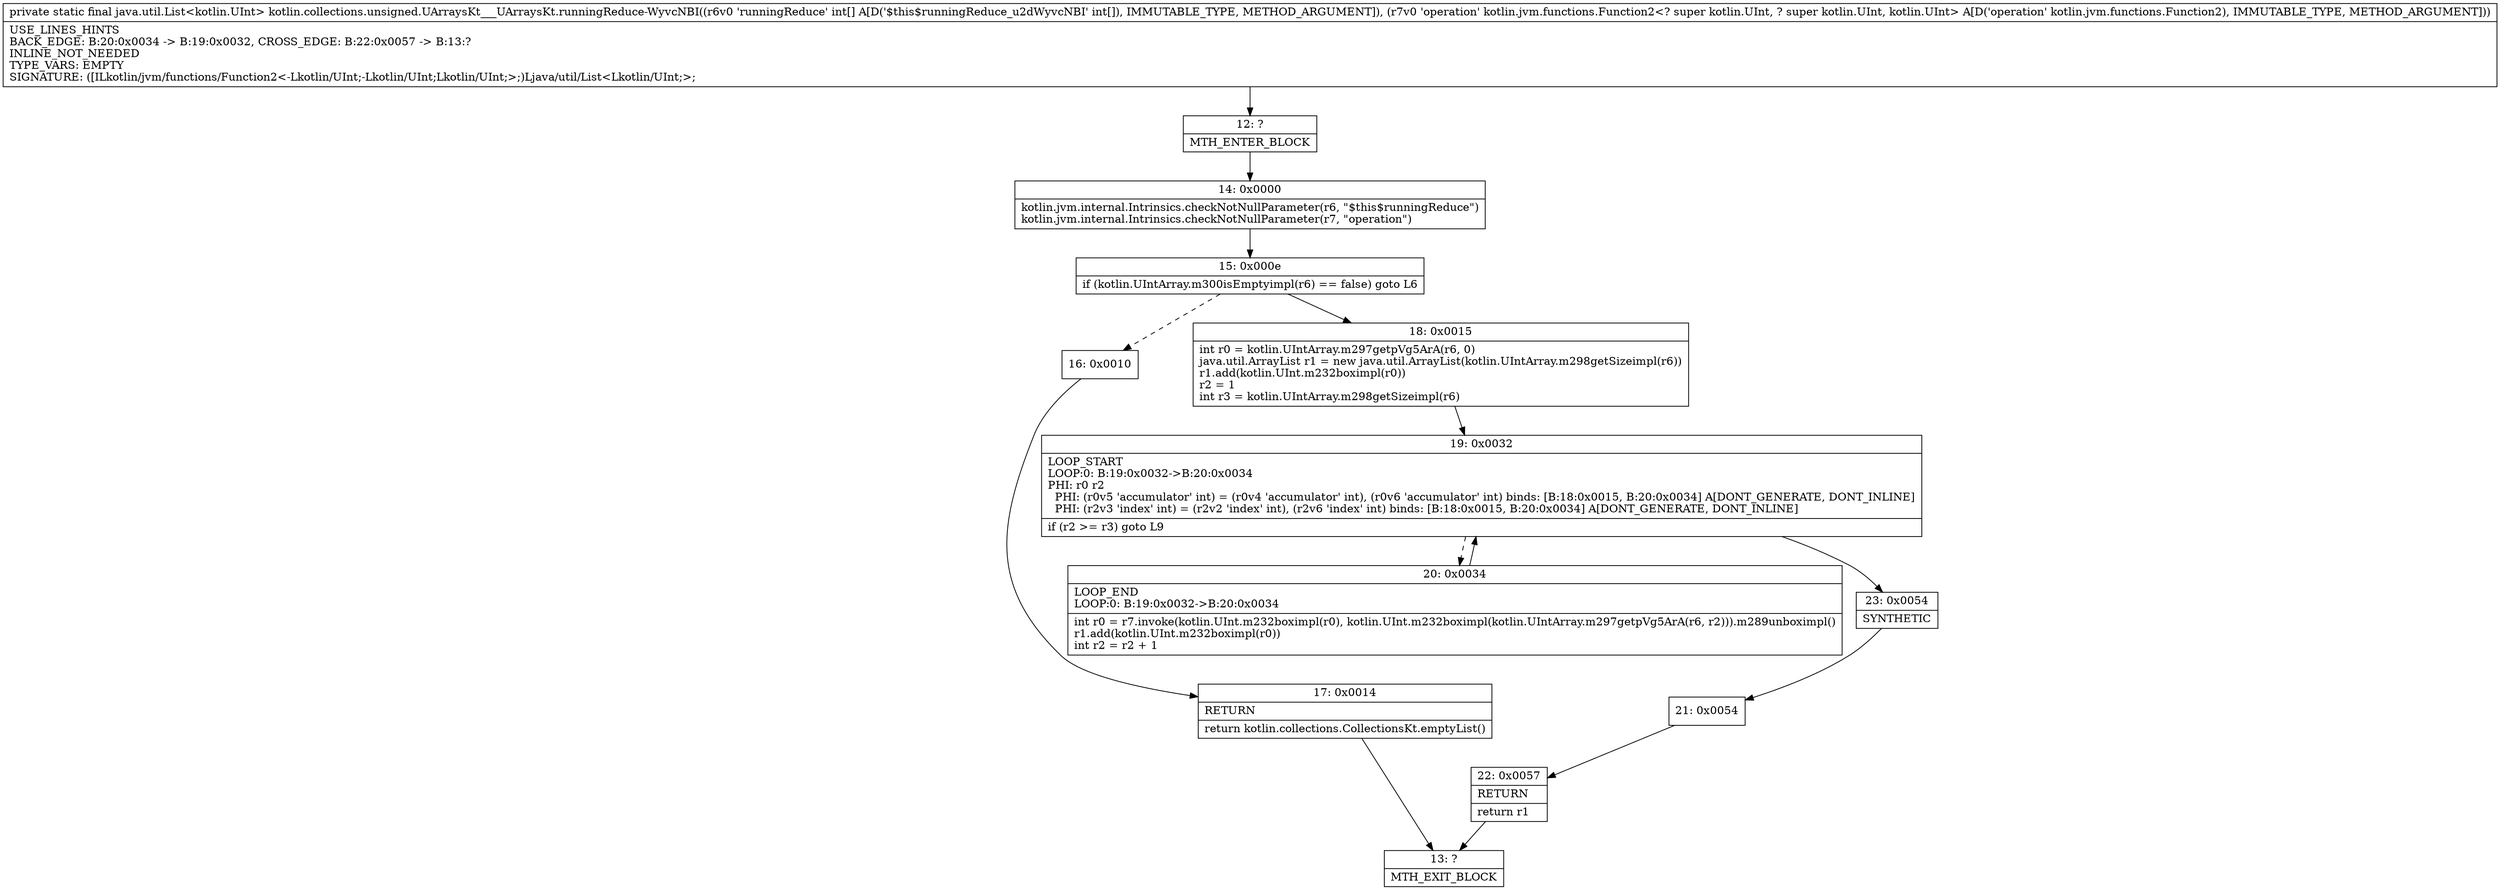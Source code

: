 digraph "CFG forkotlin.collections.unsigned.UArraysKt___UArraysKt.runningReduce\-WyvcNBI([ILkotlin\/jvm\/functions\/Function2;)Ljava\/util\/List;" {
Node_12 [shape=record,label="{12\:\ ?|MTH_ENTER_BLOCK\l}"];
Node_14 [shape=record,label="{14\:\ 0x0000|kotlin.jvm.internal.Intrinsics.checkNotNullParameter(r6, \"$this$runningReduce\")\lkotlin.jvm.internal.Intrinsics.checkNotNullParameter(r7, \"operation\")\l}"];
Node_15 [shape=record,label="{15\:\ 0x000e|if (kotlin.UIntArray.m300isEmptyimpl(r6) == false) goto L6\l}"];
Node_16 [shape=record,label="{16\:\ 0x0010}"];
Node_17 [shape=record,label="{17\:\ 0x0014|RETURN\l|return kotlin.collections.CollectionsKt.emptyList()\l}"];
Node_13 [shape=record,label="{13\:\ ?|MTH_EXIT_BLOCK\l}"];
Node_18 [shape=record,label="{18\:\ 0x0015|int r0 = kotlin.UIntArray.m297getpVg5ArA(r6, 0)\ljava.util.ArrayList r1 = new java.util.ArrayList(kotlin.UIntArray.m298getSizeimpl(r6))\lr1.add(kotlin.UInt.m232boximpl(r0))\lr2 = 1\lint r3 = kotlin.UIntArray.m298getSizeimpl(r6)\l}"];
Node_19 [shape=record,label="{19\:\ 0x0032|LOOP_START\lLOOP:0: B:19:0x0032\-\>B:20:0x0034\lPHI: r0 r2 \l  PHI: (r0v5 'accumulator' int) = (r0v4 'accumulator' int), (r0v6 'accumulator' int) binds: [B:18:0x0015, B:20:0x0034] A[DONT_GENERATE, DONT_INLINE]\l  PHI: (r2v3 'index' int) = (r2v2 'index' int), (r2v6 'index' int) binds: [B:18:0x0015, B:20:0x0034] A[DONT_GENERATE, DONT_INLINE]\l|if (r2 \>= r3) goto L9\l}"];
Node_20 [shape=record,label="{20\:\ 0x0034|LOOP_END\lLOOP:0: B:19:0x0032\-\>B:20:0x0034\l|int r0 = r7.invoke(kotlin.UInt.m232boximpl(r0), kotlin.UInt.m232boximpl(kotlin.UIntArray.m297getpVg5ArA(r6, r2))).m289unboximpl()\lr1.add(kotlin.UInt.m232boximpl(r0))\lint r2 = r2 + 1\l}"];
Node_23 [shape=record,label="{23\:\ 0x0054|SYNTHETIC\l}"];
Node_21 [shape=record,label="{21\:\ 0x0054}"];
Node_22 [shape=record,label="{22\:\ 0x0057|RETURN\l|return r1\l}"];
MethodNode[shape=record,label="{private static final java.util.List\<kotlin.UInt\> kotlin.collections.unsigned.UArraysKt___UArraysKt.runningReduce\-WyvcNBI((r6v0 'runningReduce' int[] A[D('$this$runningReduce_u2dWyvcNBI' int[]), IMMUTABLE_TYPE, METHOD_ARGUMENT]), (r7v0 'operation' kotlin.jvm.functions.Function2\<? super kotlin.UInt, ? super kotlin.UInt, kotlin.UInt\> A[D('operation' kotlin.jvm.functions.Function2), IMMUTABLE_TYPE, METHOD_ARGUMENT]))  | USE_LINES_HINTS\lBACK_EDGE: B:20:0x0034 \-\> B:19:0x0032, CROSS_EDGE: B:22:0x0057 \-\> B:13:?\lINLINE_NOT_NEEDED\lTYPE_VARS: EMPTY\lSIGNATURE: ([ILkotlin\/jvm\/functions\/Function2\<\-Lkotlin\/UInt;\-Lkotlin\/UInt;Lkotlin\/UInt;\>;)Ljava\/util\/List\<Lkotlin\/UInt;\>;\l}"];
MethodNode -> Node_12;Node_12 -> Node_14;
Node_14 -> Node_15;
Node_15 -> Node_16[style=dashed];
Node_15 -> Node_18;
Node_16 -> Node_17;
Node_17 -> Node_13;
Node_18 -> Node_19;
Node_19 -> Node_20[style=dashed];
Node_19 -> Node_23;
Node_20 -> Node_19;
Node_23 -> Node_21;
Node_21 -> Node_22;
Node_22 -> Node_13;
}

